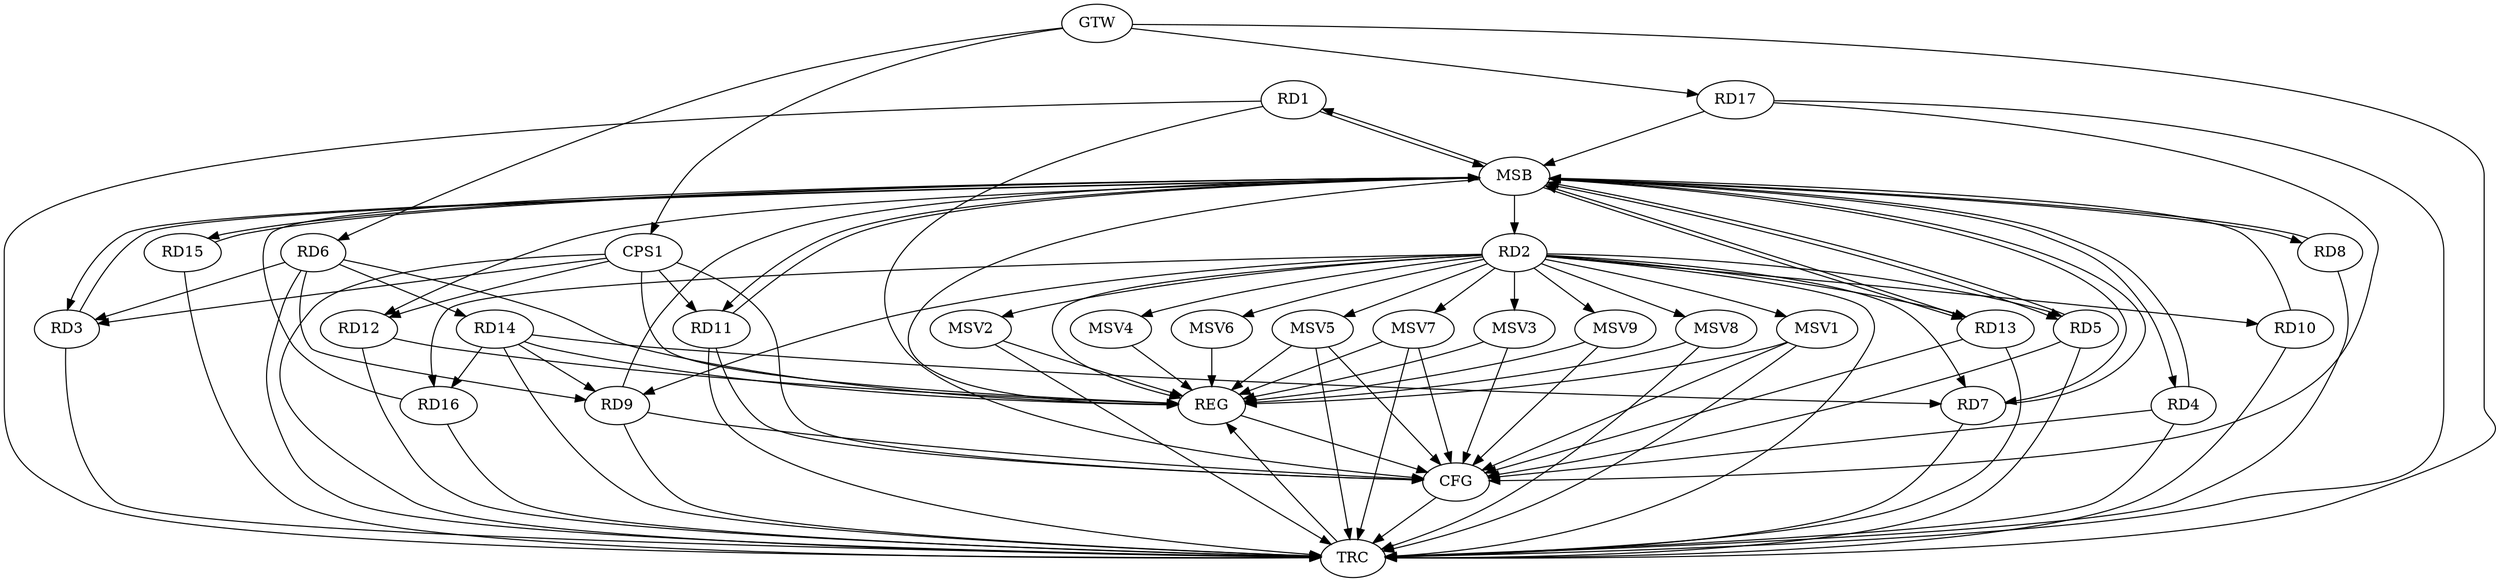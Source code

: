 strict digraph G {
  RD1 [ label="RD1" ];
  RD2 [ label="RD2" ];
  RD3 [ label="RD3" ];
  RD4 [ label="RD4" ];
  RD5 [ label="RD5" ];
  RD6 [ label="RD6" ];
  RD7 [ label="RD7" ];
  RD8 [ label="RD8" ];
  RD9 [ label="RD9" ];
  RD10 [ label="RD10" ];
  RD11 [ label="RD11" ];
  RD12 [ label="RD12" ];
  RD13 [ label="RD13" ];
  RD14 [ label="RD14" ];
  RD15 [ label="RD15" ];
  RD16 [ label="RD16" ];
  RD17 [ label="RD17" ];
  CPS1 [ label="CPS1" ];
  GTW [ label="GTW" ];
  REG [ label="REG" ];
  MSB [ label="MSB" ];
  CFG [ label="CFG" ];
  TRC [ label="TRC" ];
  MSV1 [ label="MSV1" ];
  MSV2 [ label="MSV2" ];
  MSV3 [ label="MSV3" ];
  MSV4 [ label="MSV4" ];
  MSV5 [ label="MSV5" ];
  MSV6 [ label="MSV6" ];
  MSV7 [ label="MSV7" ];
  MSV8 [ label="MSV8" ];
  MSV9 [ label="MSV9" ];
  RD2 -> RD5;
  RD2 -> RD7;
  RD2 -> RD9;
  RD2 -> RD10;
  RD2 -> RD13;
  RD2 -> RD16;
  RD6 -> RD3;
  RD6 -> RD9;
  RD6 -> RD14;
  RD14 -> RD7;
  RD14 -> RD9;
  RD14 -> RD16;
  CPS1 -> RD3;
  CPS1 -> RD11;
  CPS1 -> RD12;
  GTW -> RD6;
  GTW -> RD17;
  GTW -> CPS1;
  RD2 -> REG;
  RD6 -> REG;
  RD12 -> REG;
  RD14 -> REG;
  CPS1 -> REG;
  RD1 -> MSB;
  MSB -> RD5;
  MSB -> RD12;
  MSB -> REG;
  RD3 -> MSB;
  RD4 -> MSB;
  MSB -> RD13;
  RD5 -> MSB;
  MSB -> RD8;
  MSB -> RD15;
  RD7 -> MSB;
  MSB -> RD2;
  RD8 -> MSB;
  MSB -> RD4;
  RD9 -> MSB;
  RD10 -> MSB;
  RD11 -> MSB;
  RD13 -> MSB;
  MSB -> RD1;
  RD15 -> MSB;
  MSB -> RD11;
  RD16 -> MSB;
  MSB -> RD3;
  MSB -> RD7;
  RD17 -> MSB;
  RD1 -> CFG;
  RD4 -> CFG;
  CPS1 -> CFG;
  RD9 -> CFG;
  RD5 -> CFG;
  RD11 -> CFG;
  RD17 -> CFG;
  RD13 -> CFG;
  REG -> CFG;
  RD1 -> TRC;
  RD2 -> TRC;
  RD3 -> TRC;
  RD4 -> TRC;
  RD5 -> TRC;
  RD6 -> TRC;
  RD7 -> TRC;
  RD8 -> TRC;
  RD9 -> TRC;
  RD10 -> TRC;
  RD11 -> TRC;
  RD12 -> TRC;
  RD13 -> TRC;
  RD14 -> TRC;
  RD15 -> TRC;
  RD16 -> TRC;
  RD17 -> TRC;
  CPS1 -> TRC;
  GTW -> TRC;
  CFG -> TRC;
  TRC -> REG;
  RD2 -> MSV1;
  MSV1 -> REG;
  MSV1 -> TRC;
  MSV1 -> CFG;
  RD2 -> MSV2;
  MSV2 -> REG;
  MSV2 -> TRC;
  RD2 -> MSV3;
  RD2 -> MSV4;
  MSV3 -> REG;
  MSV3 -> CFG;
  MSV4 -> REG;
  RD2 -> MSV5;
  MSV5 -> REG;
  MSV5 -> TRC;
  MSV5 -> CFG;
  RD2 -> MSV6;
  MSV6 -> REG;
  RD2 -> MSV7;
  RD2 -> MSV8;
  RD2 -> MSV9;
  MSV7 -> REG;
  MSV7 -> TRC;
  MSV7 -> CFG;
  MSV8 -> REG;
  MSV8 -> TRC;
  MSV9 -> REG;
  MSV9 -> CFG;
}
